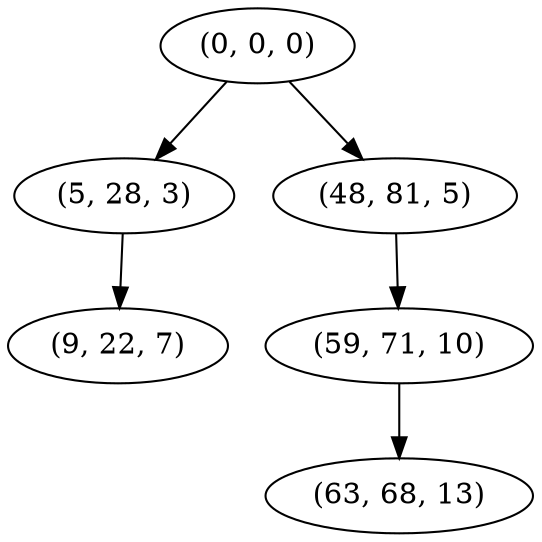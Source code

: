 digraph tree {
    "(0, 0, 0)";
    "(5, 28, 3)";
    "(9, 22, 7)";
    "(48, 81, 5)";
    "(59, 71, 10)";
    "(63, 68, 13)";
    "(0, 0, 0)" -> "(5, 28, 3)";
    "(0, 0, 0)" -> "(48, 81, 5)";
    "(5, 28, 3)" -> "(9, 22, 7)";
    "(48, 81, 5)" -> "(59, 71, 10)";
    "(59, 71, 10)" -> "(63, 68, 13)";
}
